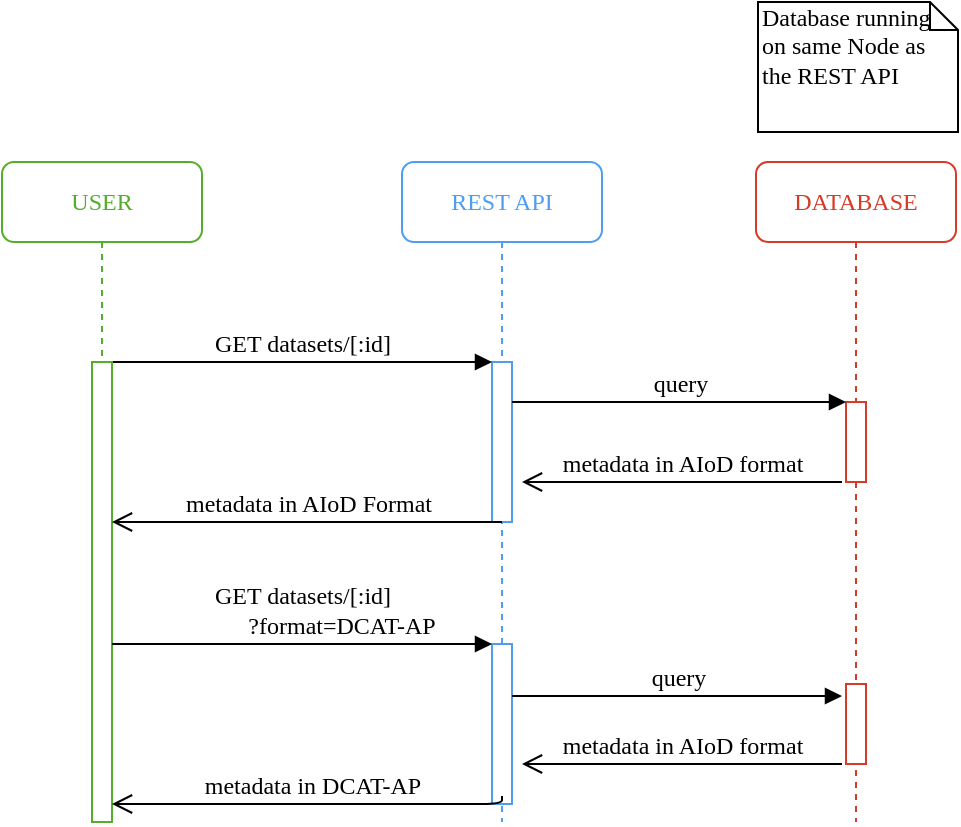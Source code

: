 <mxfile version="20.8.23" type="google"><diagram name="Page-1" id="13e1069c-82ec-6db2-03f1-153e76fe0fe0"><mxGraphModel grid="1" page="1" gridSize="10" guides="1" tooltips="1" connect="1" arrows="1" fold="1" pageScale="1" pageWidth="1100" pageHeight="850" background="none" math="0" shadow="0"><root><mxCell id="0"/><mxCell id="1" parent="0"/><mxCell id="7baba1c4bc27f4b0-2" value="&lt;font color=&quot;#4E9DF0&quot;&gt;REST API&lt;/font&gt;" style="shape=umlLifeline;perimeter=lifelinePerimeter;whiteSpace=wrap;html=1;container=1;collapsible=0;recursiveResize=0;outlineConnect=0;rounded=1;shadow=0;comic=0;labelBackgroundColor=none;strokeWidth=1;fontFamily=Verdana;fontSize=12;align=center;strokeColor=#4E9DF0;" vertex="1" parent="1"><mxGeometry x="300" y="80" width="100" height="330" as="geometry"/></mxCell><mxCell id="7baba1c4bc27f4b0-10" value="" style="html=1;points=[];perimeter=orthogonalPerimeter;rounded=0;shadow=0;comic=0;labelBackgroundColor=none;strokeWidth=1;fontFamily=Verdana;fontSize=12;align=center;strokeColor=#4E9DF0;" vertex="1" parent="7baba1c4bc27f4b0-2"><mxGeometry x="45" y="100" width="10" height="80" as="geometry"/></mxCell><mxCell id="ZgSUtpyd2owwVGTFrlOu-3" value="" style="html=1;points=[];perimeter=orthogonalPerimeter;rounded=0;shadow=0;comic=0;labelBackgroundColor=none;strokeWidth=1;fontFamily=Verdana;fontSize=12;align=center;strokeColor=#4E9DF0;" vertex="1" parent="7baba1c4bc27f4b0-2"><mxGeometry x="45" y="241" width="10" height="80" as="geometry"/></mxCell><mxCell id="7baba1c4bc27f4b0-3" value="&lt;font color=&quot;#D73A27&quot;&gt;DATABASE&lt;/font&gt;" style="shape=umlLifeline;perimeter=lifelinePerimeter;whiteSpace=wrap;html=1;container=1;collapsible=0;recursiveResize=0;outlineConnect=0;rounded=1;shadow=0;comic=0;labelBackgroundColor=none;strokeWidth=1;fontFamily=Verdana;fontSize=12;align=center;strokeColor=#D73A27;" vertex="1" parent="1"><mxGeometry x="477" y="80" width="100" height="330" as="geometry"/></mxCell><mxCell id="7baba1c4bc27f4b0-13" value="" style="html=1;points=[];perimeter=orthogonalPerimeter;rounded=0;shadow=0;comic=0;labelBackgroundColor=none;strokeWidth=1;fontFamily=Verdana;fontSize=12;align=center;strokeColor=#D73A27;" vertex="1" parent="7baba1c4bc27f4b0-3"><mxGeometry x="45" y="120" width="10" height="40" as="geometry"/></mxCell><mxCell id="ZgSUtpyd2owwVGTFrlOu-8" value="" style="html=1;points=[];perimeter=orthogonalPerimeter;rounded=0;shadow=0;comic=0;labelBackgroundColor=none;strokeWidth=1;fontFamily=Verdana;fontSize=12;align=center;strokeColor=#D73A27;" vertex="1" parent="7baba1c4bc27f4b0-3"><mxGeometry x="45" y="261" width="10" height="40" as="geometry"/></mxCell><mxCell id="7baba1c4bc27f4b0-8" value="&lt;font color=&quot;#54AD2B&quot;&gt;USER&lt;/font&gt;" style="shape=umlLifeline;perimeter=lifelinePerimeter;whiteSpace=wrap;html=1;container=0;collapsible=0;recursiveResize=0;outlineConnect=0;rounded=1;shadow=0;comic=0;labelBackgroundColor=none;strokeWidth=1;fontFamily=Verdana;fontSize=12;align=center;strokeColor=#54AD2B;" vertex="1" parent="1"><mxGeometry x="100" y="80" width="100" height="330" as="geometry"/></mxCell><mxCell id="7baba1c4bc27f4b0-21" value=" metadata in AIoD format" style="html=1;verticalAlign=bottom;endArrow=open;endSize=8;labelBackgroundColor=none;fontFamily=Verdana;fontSize=12;edgeStyle=elbowEdgeStyle;elbow=vertical;exitX=-0.2;exitY=1;exitDx=0;exitDy=0;exitPerimeter=0;" edge="1" parent="1" source="7baba1c4bc27f4b0-13"><mxGeometry relative="1" as="geometry"><mxPoint x="360" y="240" as="targetPoint"/><mxPoint x="425" y="240" as="sourcePoint"/></mxGeometry></mxCell><mxCell id="7baba1c4bc27f4b0-11" value="GET datasets/[:id]" style="html=1;verticalAlign=bottom;endArrow=block;entryX=0;entryY=0;labelBackgroundColor=none;fontFamily=Verdana;fontSize=12;edgeStyle=elbowEdgeStyle;elbow=vertical;" edge="1" parent="1" source="7baba1c4bc27f4b0-9" target="7baba1c4bc27f4b0-10"><mxGeometry relative="1" as="geometry"><mxPoint x="220" y="190" as="sourcePoint"/></mxGeometry></mxCell><mxCell id="7baba1c4bc27f4b0-14" value="query" style="html=1;verticalAlign=bottom;endArrow=block;entryX=0;entryY=0;labelBackgroundColor=none;fontFamily=Verdana;fontSize=12;edgeStyle=elbowEdgeStyle;elbow=vertical;" edge="1" parent="1" source="7baba1c4bc27f4b0-10" target="7baba1c4bc27f4b0-13"><mxGeometry relative="1" as="geometry"><mxPoint x="370" y="200" as="sourcePoint"/></mxGeometry></mxCell><mxCell id="7baba1c4bc27f4b0-42" value="Database running on same Node as the REST API" style="shape=note;whiteSpace=wrap;html=1;size=14;verticalAlign=top;align=left;spacingTop=-6;rounded=0;shadow=0;comic=0;labelBackgroundColor=none;strokeWidth=1;fontFamily=Verdana;fontSize=12" vertex="1" parent="1"><mxGeometry x="478" width="100" height="65" as="geometry"/></mxCell><mxCell id="7baba1c4bc27f4b0-9" value="" style="html=1;points=[];perimeter=orthogonalPerimeter;rounded=0;shadow=0;comic=0;labelBackgroundColor=none;strokeWidth=1;fontFamily=Verdana;fontSize=12;align=center;strokeColor=#54AD2B;" vertex="1" parent="1"><mxGeometry x="145" y="180" width="10" height="230" as="geometry"/></mxCell><mxCell id="ZgSUtpyd2owwVGTFrlOu-1" value=" metadata in AIoD Format" style="html=1;verticalAlign=bottom;endArrow=open;endSize=8;labelBackgroundColor=none;fontFamily=Verdana;fontSize=12;edgeStyle=elbowEdgeStyle;elbow=vertical;exitX=0.5;exitY=1;exitDx=0;exitDy=0;exitPerimeter=0;" edge="1" parent="1" source="7baba1c4bc27f4b0-10"><mxGeometry relative="1" as="geometry"><mxPoint x="155" y="260" as="targetPoint"/><Array as="points"><mxPoint x="230" y="260"/><mxPoint x="260" y="260"/></Array><mxPoint x="285" y="260" as="sourcePoint"/></mxGeometry></mxCell><mxCell id="ZgSUtpyd2owwVGTFrlOu-4" value=" metadata in AIoD format" style="html=1;verticalAlign=bottom;endArrow=open;endSize=8;labelBackgroundColor=none;fontFamily=Verdana;fontSize=12;edgeStyle=elbowEdgeStyle;elbow=vertical;exitX=-0.2;exitY=1;exitDx=0;exitDy=0;exitPerimeter=0;" edge="1" parent="1" source="ZgSUtpyd2owwVGTFrlOu-8"><mxGeometry relative="1" as="geometry"><mxPoint x="360" y="381" as="targetPoint"/><mxPoint x="425" y="381" as="sourcePoint"/></mxGeometry></mxCell><mxCell id="ZgSUtpyd2owwVGTFrlOu-5" value="GET datasets/[:id]&lt;br&gt;&amp;nbsp;&amp;nbsp;&amp;nbsp;&amp;nbsp;&amp;nbsp;&amp;nbsp;&amp;nbsp;&amp;nbsp;&amp;nbsp;&amp;nbsp;&amp;nbsp;&amp;nbsp; ?format=DCAT-AP" style="html=1;verticalAlign=bottom;endArrow=block;entryX=0;entryY=0;labelBackgroundColor=none;fontFamily=Verdana;fontSize=12;edgeStyle=elbowEdgeStyle;elbow=vertical;" edge="1" parent="1" target="ZgSUtpyd2owwVGTFrlOu-3"><mxGeometry relative="1" as="geometry"><mxPoint x="155" y="321" as="sourcePoint"/><mxPoint as="offset"/></mxGeometry></mxCell><mxCell id="ZgSUtpyd2owwVGTFrlOu-6" value="query" style="html=1;verticalAlign=bottom;endArrow=block;entryX=-0.2;entryY=0.15;labelBackgroundColor=none;fontFamily=Verdana;fontSize=12;edgeStyle=elbowEdgeStyle;elbow=vertical;entryDx=0;entryDy=0;entryPerimeter=0;" edge="1" parent="1" source="ZgSUtpyd2owwVGTFrlOu-3" target="ZgSUtpyd2owwVGTFrlOu-8"><mxGeometry relative="1" as="geometry"><mxPoint x="370" y="341" as="sourcePoint"/><mxPoint x="426" y="341" as="targetPoint"/></mxGeometry></mxCell><mxCell id="ZgSUtpyd2owwVGTFrlOu-7" value=" metadata in DCAT-AP" style="html=1;verticalAlign=bottom;endArrow=open;endSize=8;labelBackgroundColor=none;fontFamily=Verdana;fontSize=12;edgeStyle=elbowEdgeStyle;elbow=vertical;exitX=0.5;exitY=0.95;exitDx=0;exitDy=0;exitPerimeter=0;" edge="1" parent="1" source="ZgSUtpyd2owwVGTFrlOu-3"><mxGeometry relative="1" as="geometry"><mxPoint x="155" y="401" as="targetPoint"/><Array as="points"><mxPoint x="230" y="401"/><mxPoint x="260" y="401"/></Array><mxPoint x="285" y="401" as="sourcePoint"/></mxGeometry></mxCell></root></mxGraphModel></diagram></mxfile>